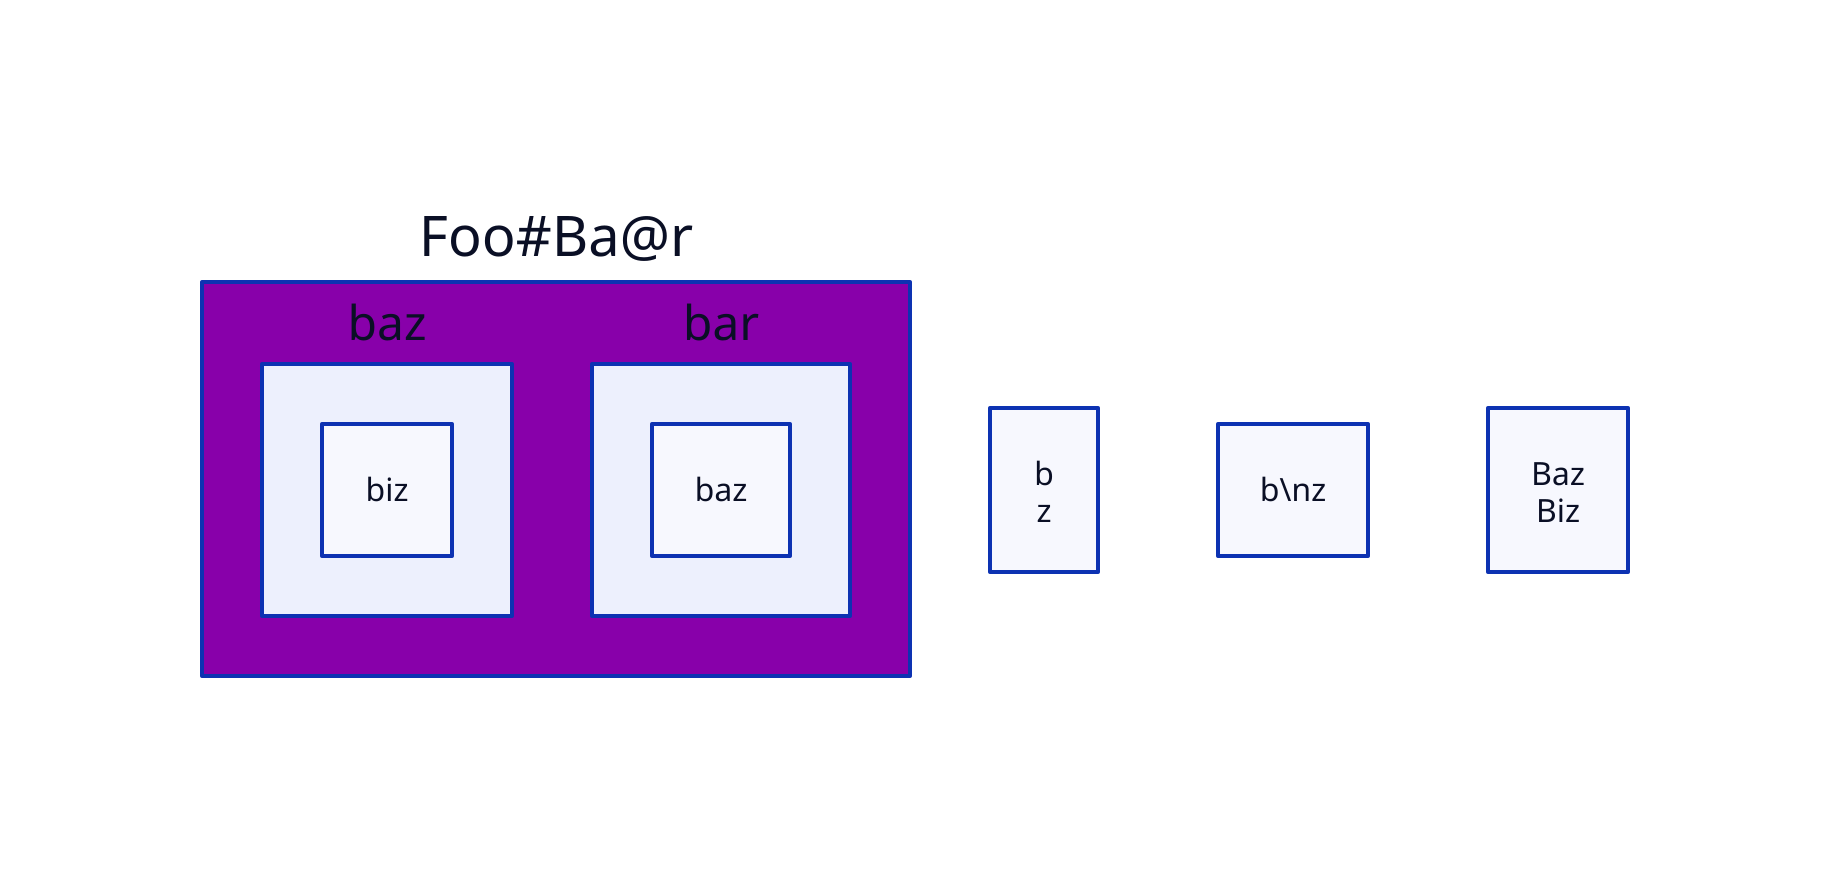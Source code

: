 foo.'baz'.biz
# <- string.special
#  ^ punctuation.delimiter
#   ^ string
#     ^ string
#        ^ punctuation.delimiter
#         ^ variable

"b\nz"
# ^ string.escape
#  ^ string.escape

'b\nz'
# ^ string
#  ^ string

'biz': "Baz\nBiz"
# <- string
#      ^ string
#        ^ string
#           ^ string.escape

foo: Foo Bar
# <- variable
#  ^ punctuation.delimiter
#    ^ text.title

foo: Foo Bar {
  # <- string.special
  #  ^ text.title
  #          ^ punctuation.bracket

  bar.baz
  # <- string.special
  #   ^ variable

  _.foo.style.fill: "#8800aa"
  # <- keyword.return
  # ^ variable
  #     ^ keyword
  #           ^ property
}
# <- punctuation.bracket

foo: Foo\#Ba\@r {
  #  ^ text.title
  #      ^ string.escape
  #       ^ text.title
  #          ^ string.escape
}
